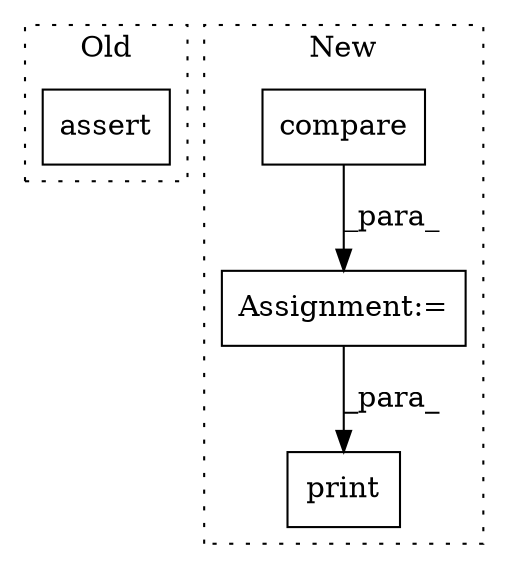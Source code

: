 digraph G {
subgraph cluster0 {
1 [label="assert" a="6" s="867" l="7" shape="box"];
label = "Old";
style="dotted";
}
subgraph cluster1 {
2 [label="compare" a="32" s="926,952" l="8,1" shape="box"];
3 [label="print" a="32" s="959,968" l="6,1" shape="box"];
4 [label="Assignment:=" a="7" s="925" l="1" shape="box"];
label = "New";
style="dotted";
}
2 -> 4 [label="_para_"];
4 -> 3 [label="_para_"];
}